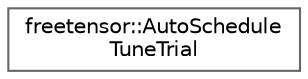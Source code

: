 digraph "Graphical Class Hierarchy"
{
 // LATEX_PDF_SIZE
  bgcolor="transparent";
  edge [fontname=Helvetica,fontsize=10,labelfontname=Helvetica,labelfontsize=10];
  node [fontname=Helvetica,fontsize=10,shape=box,height=0.2,width=0.4];
  rankdir="LR";
  Node0 [label="freetensor::AutoSchedule\lTuneTrial",height=0.2,width=0.4,color="grey40", fillcolor="white", style="filled",URL="$structfreetensor_1_1AutoScheduleTuneTrial.html",tooltip=" "];
}
